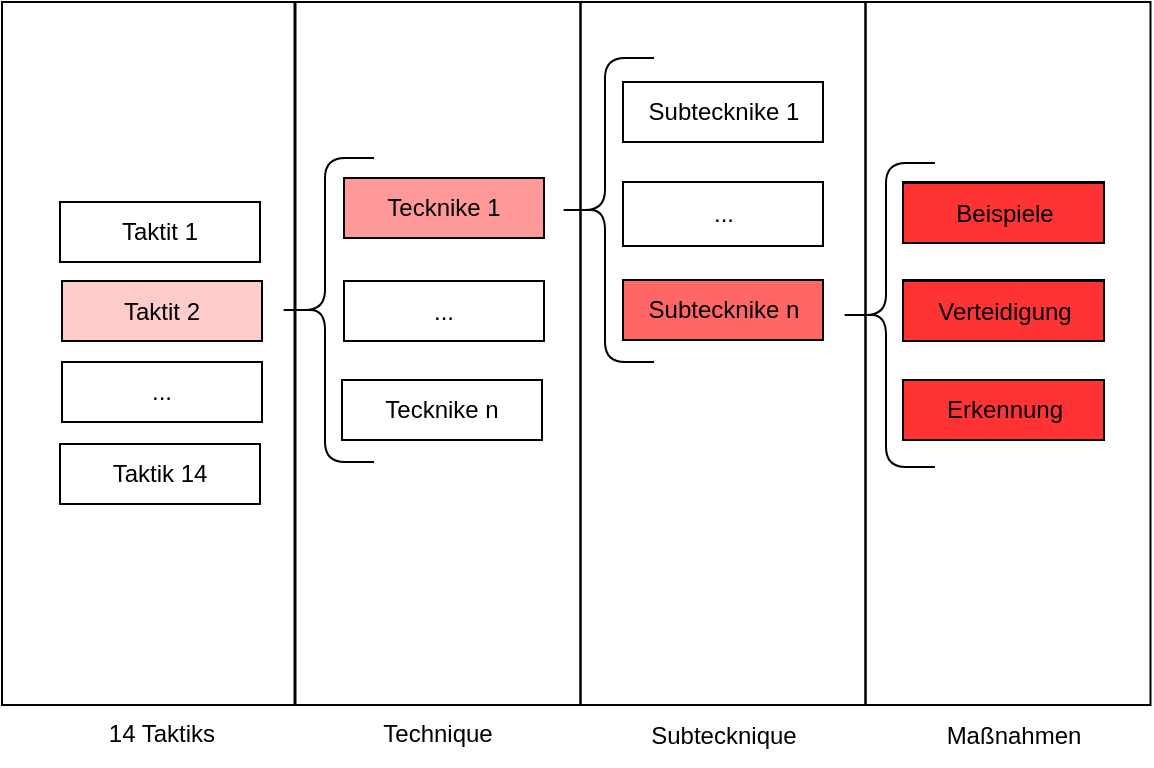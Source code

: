 <mxfile version="21.1.1" type="device">
  <diagram name="Seite-1" id="1deAHXvnGkB82_bdVQWb">
    <mxGraphModel dx="326" dy="539" grid="1" gridSize="10" guides="1" tooltips="1" connect="1" arrows="1" fold="1" page="1" pageScale="1" pageWidth="827" pageHeight="1169" math="0" shadow="0">
      <root>
        <mxCell id="0" />
        <mxCell id="1" parent="0" />
        <mxCell id="FzuCAiFi6doJxABDljf8-59" value="" style="rounded=0;whiteSpace=wrap;html=1;fillColor=none;" vertex="1" parent="1">
          <mxGeometry x="460.75" y="21" width="142.5" height="351.5" as="geometry" />
        </mxCell>
        <mxCell id="FzuCAiFi6doJxABDljf8-58" value="" style="rounded=0;whiteSpace=wrap;html=1;fillColor=none;" vertex="1" parent="1">
          <mxGeometry x="318.25" y="21" width="142.5" height="351.5" as="geometry" />
        </mxCell>
        <mxCell id="FzuCAiFi6doJxABDljf8-48" value="" style="rounded=0;whiteSpace=wrap;html=1;fillColor=none;" vertex="1" parent="1">
          <mxGeometry x="175.75" y="21" width="142.5" height="351.5" as="geometry" />
        </mxCell>
        <mxCell id="FzuCAiFi6doJxABDljf8-2" value="14 Taktiks" style="text;html=1;strokeColor=none;fillColor=none;align=center;verticalAlign=middle;whiteSpace=wrap;rounded=0;fontSize=12;" vertex="1" parent="1">
          <mxGeometry x="64" y="372" width="90" height="30" as="geometry" />
        </mxCell>
        <mxCell id="FzuCAiFi6doJxABDljf8-6" value="Technique" style="text;html=1;strokeColor=none;fillColor=none;align=center;verticalAlign=middle;whiteSpace=wrap;rounded=0;fontSize=12;" vertex="1" parent="1">
          <mxGeometry x="202" y="372" width="90" height="30" as="geometry" />
        </mxCell>
        <mxCell id="FzuCAiFi6doJxABDljf8-17" value="&lt;span&gt;Tecknike 1&lt;/span&gt;" style="rounded=0;whiteSpace=wrap;html=1;fillColor=#FF9999;fontStyle=0" vertex="1" parent="1">
          <mxGeometry x="200" y="109" width="100" height="30" as="geometry" />
        </mxCell>
        <mxCell id="FzuCAiFi6doJxABDljf8-18" value="..." style="rounded=0;whiteSpace=wrap;html=1;fillColor=none;fontStyle=0" vertex="1" parent="1">
          <mxGeometry x="200" y="160.5" width="100" height="30" as="geometry" />
        </mxCell>
        <mxCell id="FzuCAiFi6doJxABDljf8-19" value="&lt;span&gt;Tecknike n&lt;/span&gt;" style="rounded=0;whiteSpace=wrap;html=1;fillColor=none;fontStyle=0" vertex="1" parent="1">
          <mxGeometry x="199" y="210" width="100" height="30" as="geometry" />
        </mxCell>
        <mxCell id="FzuCAiFi6doJxABDljf8-20" value="Subtecknique" style="text;html=1;strokeColor=none;fillColor=none;align=center;verticalAlign=middle;whiteSpace=wrap;rounded=0;fontSize=12;" vertex="1" parent="1">
          <mxGeometry x="334.5" y="373" width="110" height="30" as="geometry" />
        </mxCell>
        <mxCell id="FzuCAiFi6doJxABDljf8-22" value="&lt;span&gt;Subtecknike 1&lt;/span&gt;" style="rounded=0;whiteSpace=wrap;html=1;fillColor=none;fontStyle=0" vertex="1" parent="1">
          <mxGeometry x="339.5" y="61" width="100" height="30" as="geometry" />
        </mxCell>
        <mxCell id="FzuCAiFi6doJxABDljf8-23" value="&lt;span&gt;...&lt;/span&gt;" style="rounded=0;whiteSpace=wrap;html=1;fillColor=none;fontStyle=0" vertex="1" parent="1">
          <mxGeometry x="339.5" y="111" width="100" height="32" as="geometry" />
        </mxCell>
        <mxCell id="FzuCAiFi6doJxABDljf8-24" value="&lt;span&gt;Subtecknike n&lt;br&gt;&lt;/span&gt;" style="rounded=0;whiteSpace=wrap;html=1;fillColor=#FF6666;fontStyle=0" vertex="1" parent="1">
          <mxGeometry x="339.5" y="160" width="100" height="30" as="geometry" />
        </mxCell>
        <mxCell id="FzuCAiFi6doJxABDljf8-35" value="&lt;span&gt;Beispiele&lt;/span&gt;" style="rounded=0;whiteSpace=wrap;html=1;fillColor=#33FF33;fontStyle=0" vertex="1" parent="1">
          <mxGeometry x="479.5" y="111" width="100.5" height="30" as="geometry" />
        </mxCell>
        <mxCell id="FzuCAiFi6doJxABDljf8-36" value="&lt;span style=&quot;font-size: 10px;&quot;&gt;Härtungmaßnahme&lt;/span&gt;" style="rounded=0;whiteSpace=wrap;html=1;fillColor=#33FF33;fontSize=10;fontStyle=0" vertex="1" parent="1">
          <mxGeometry x="479.5" y="160" width="100.5" height="30" as="geometry" />
        </mxCell>
        <mxCell id="FzuCAiFi6doJxABDljf8-37" value="&lt;span&gt;Erkennung&lt;/span&gt;" style="rounded=0;whiteSpace=wrap;html=1;fillColor=#FF3333;fontStyle=0" vertex="1" parent="1">
          <mxGeometry x="479.5" y="210" width="100.5" height="30" as="geometry" />
        </mxCell>
        <mxCell id="FzuCAiFi6doJxABDljf8-41" value="" style="rounded=0;whiteSpace=wrap;html=1;fillColor=none;" vertex="1" parent="1">
          <mxGeometry x="29" y="21" width="146.25" height="351.5" as="geometry" />
        </mxCell>
        <mxCell id="FzuCAiFi6doJxABDljf8-42" value="&lt;span&gt;Taktit 1&lt;/span&gt;" style="rounded=0;whiteSpace=wrap;html=1;fillColor=none;fontStyle=0" vertex="1" parent="1">
          <mxGeometry x="58" y="121" width="100" height="30" as="geometry" />
        </mxCell>
        <mxCell id="FzuCAiFi6doJxABDljf8-43" value="&lt;span&gt;Taktit 2&lt;br&gt;&lt;/span&gt;" style="rounded=0;whiteSpace=wrap;html=1;fillColor=#FFCCCC;fontStyle=0;fillStyle=solid;" vertex="1" parent="1">
          <mxGeometry x="59" y="160.5" width="100" height="30" as="geometry" />
        </mxCell>
        <mxCell id="FzuCAiFi6doJxABDljf8-44" value="&lt;span&gt;Taktik 14&lt;br&gt;&lt;/span&gt;" style="rounded=0;whiteSpace=wrap;html=1;fillColor=none;fontStyle=0" vertex="1" parent="1">
          <mxGeometry x="58" y="242" width="100" height="30" as="geometry" />
        </mxCell>
        <mxCell id="FzuCAiFi6doJxABDljf8-45" value="&lt;span&gt;...&lt;/span&gt;" style="rounded=0;whiteSpace=wrap;html=1;fillColor=none;fontStyle=0" vertex="1" parent="1">
          <mxGeometry x="59" y="201" width="100" height="30" as="geometry" />
        </mxCell>
        <mxCell id="FzuCAiFi6doJxABDljf8-55" value="" style="shape=curlyBracket;whiteSpace=wrap;html=1;rounded=1;labelPosition=left;verticalLabelPosition=middle;align=right;verticalAlign=middle;size=0.5;fontStyle=0" vertex="1" parent="1">
          <mxGeometry x="166" y="99" width="49" height="152" as="geometry" />
        </mxCell>
        <mxCell id="FzuCAiFi6doJxABDljf8-57" value="" style="shape=curlyBracket;whiteSpace=wrap;html=1;rounded=1;labelPosition=left;verticalLabelPosition=middle;align=right;verticalAlign=middle;size=0.5;" vertex="1" parent="1">
          <mxGeometry x="306" y="49" width="49" height="152" as="geometry" />
        </mxCell>
        <mxCell id="FzuCAiFi6doJxABDljf8-61" value="" style="shape=curlyBracket;whiteSpace=wrap;html=1;rounded=1;labelPosition=left;verticalLabelPosition=middle;align=right;verticalAlign=middle;size=0.5;fontStyle=0" vertex="1" parent="1">
          <mxGeometry x="446.5" y="101.5" width="49" height="152" as="geometry" />
        </mxCell>
        <mxCell id="FzuCAiFi6doJxABDljf8-63" value="Maßnahmen" style="text;html=1;strokeColor=none;fillColor=none;align=center;verticalAlign=middle;whiteSpace=wrap;rounded=0;fontSize=12;" vertex="1" parent="1">
          <mxGeometry x="480" y="372.5" width="110" height="30" as="geometry" />
        </mxCell>
        <mxCell id="FzuCAiFi6doJxABDljf8-64" value="&lt;span&gt;Beispiele&lt;/span&gt;" style="rounded=0;whiteSpace=wrap;html=1;fillColor=#FF3333;fontStyle=0" vertex="1" parent="1">
          <mxGeometry x="479.5" y="111.5" width="100.5" height="30" as="geometry" />
        </mxCell>
        <mxCell id="FzuCAiFi6doJxABDljf8-65" value="&lt;span style=&quot;font-size: 12px;&quot;&gt;Verteidigung&lt;br style=&quot;font-size: 12px;&quot;&gt;&lt;/span&gt;" style="rounded=0;whiteSpace=wrap;html=1;fillColor=#FF3333;fontSize=12;fontStyle=0" vertex="1" parent="1">
          <mxGeometry x="479.5" y="160.5" width="100.5" height="30" as="geometry" />
        </mxCell>
      </root>
    </mxGraphModel>
  </diagram>
</mxfile>
